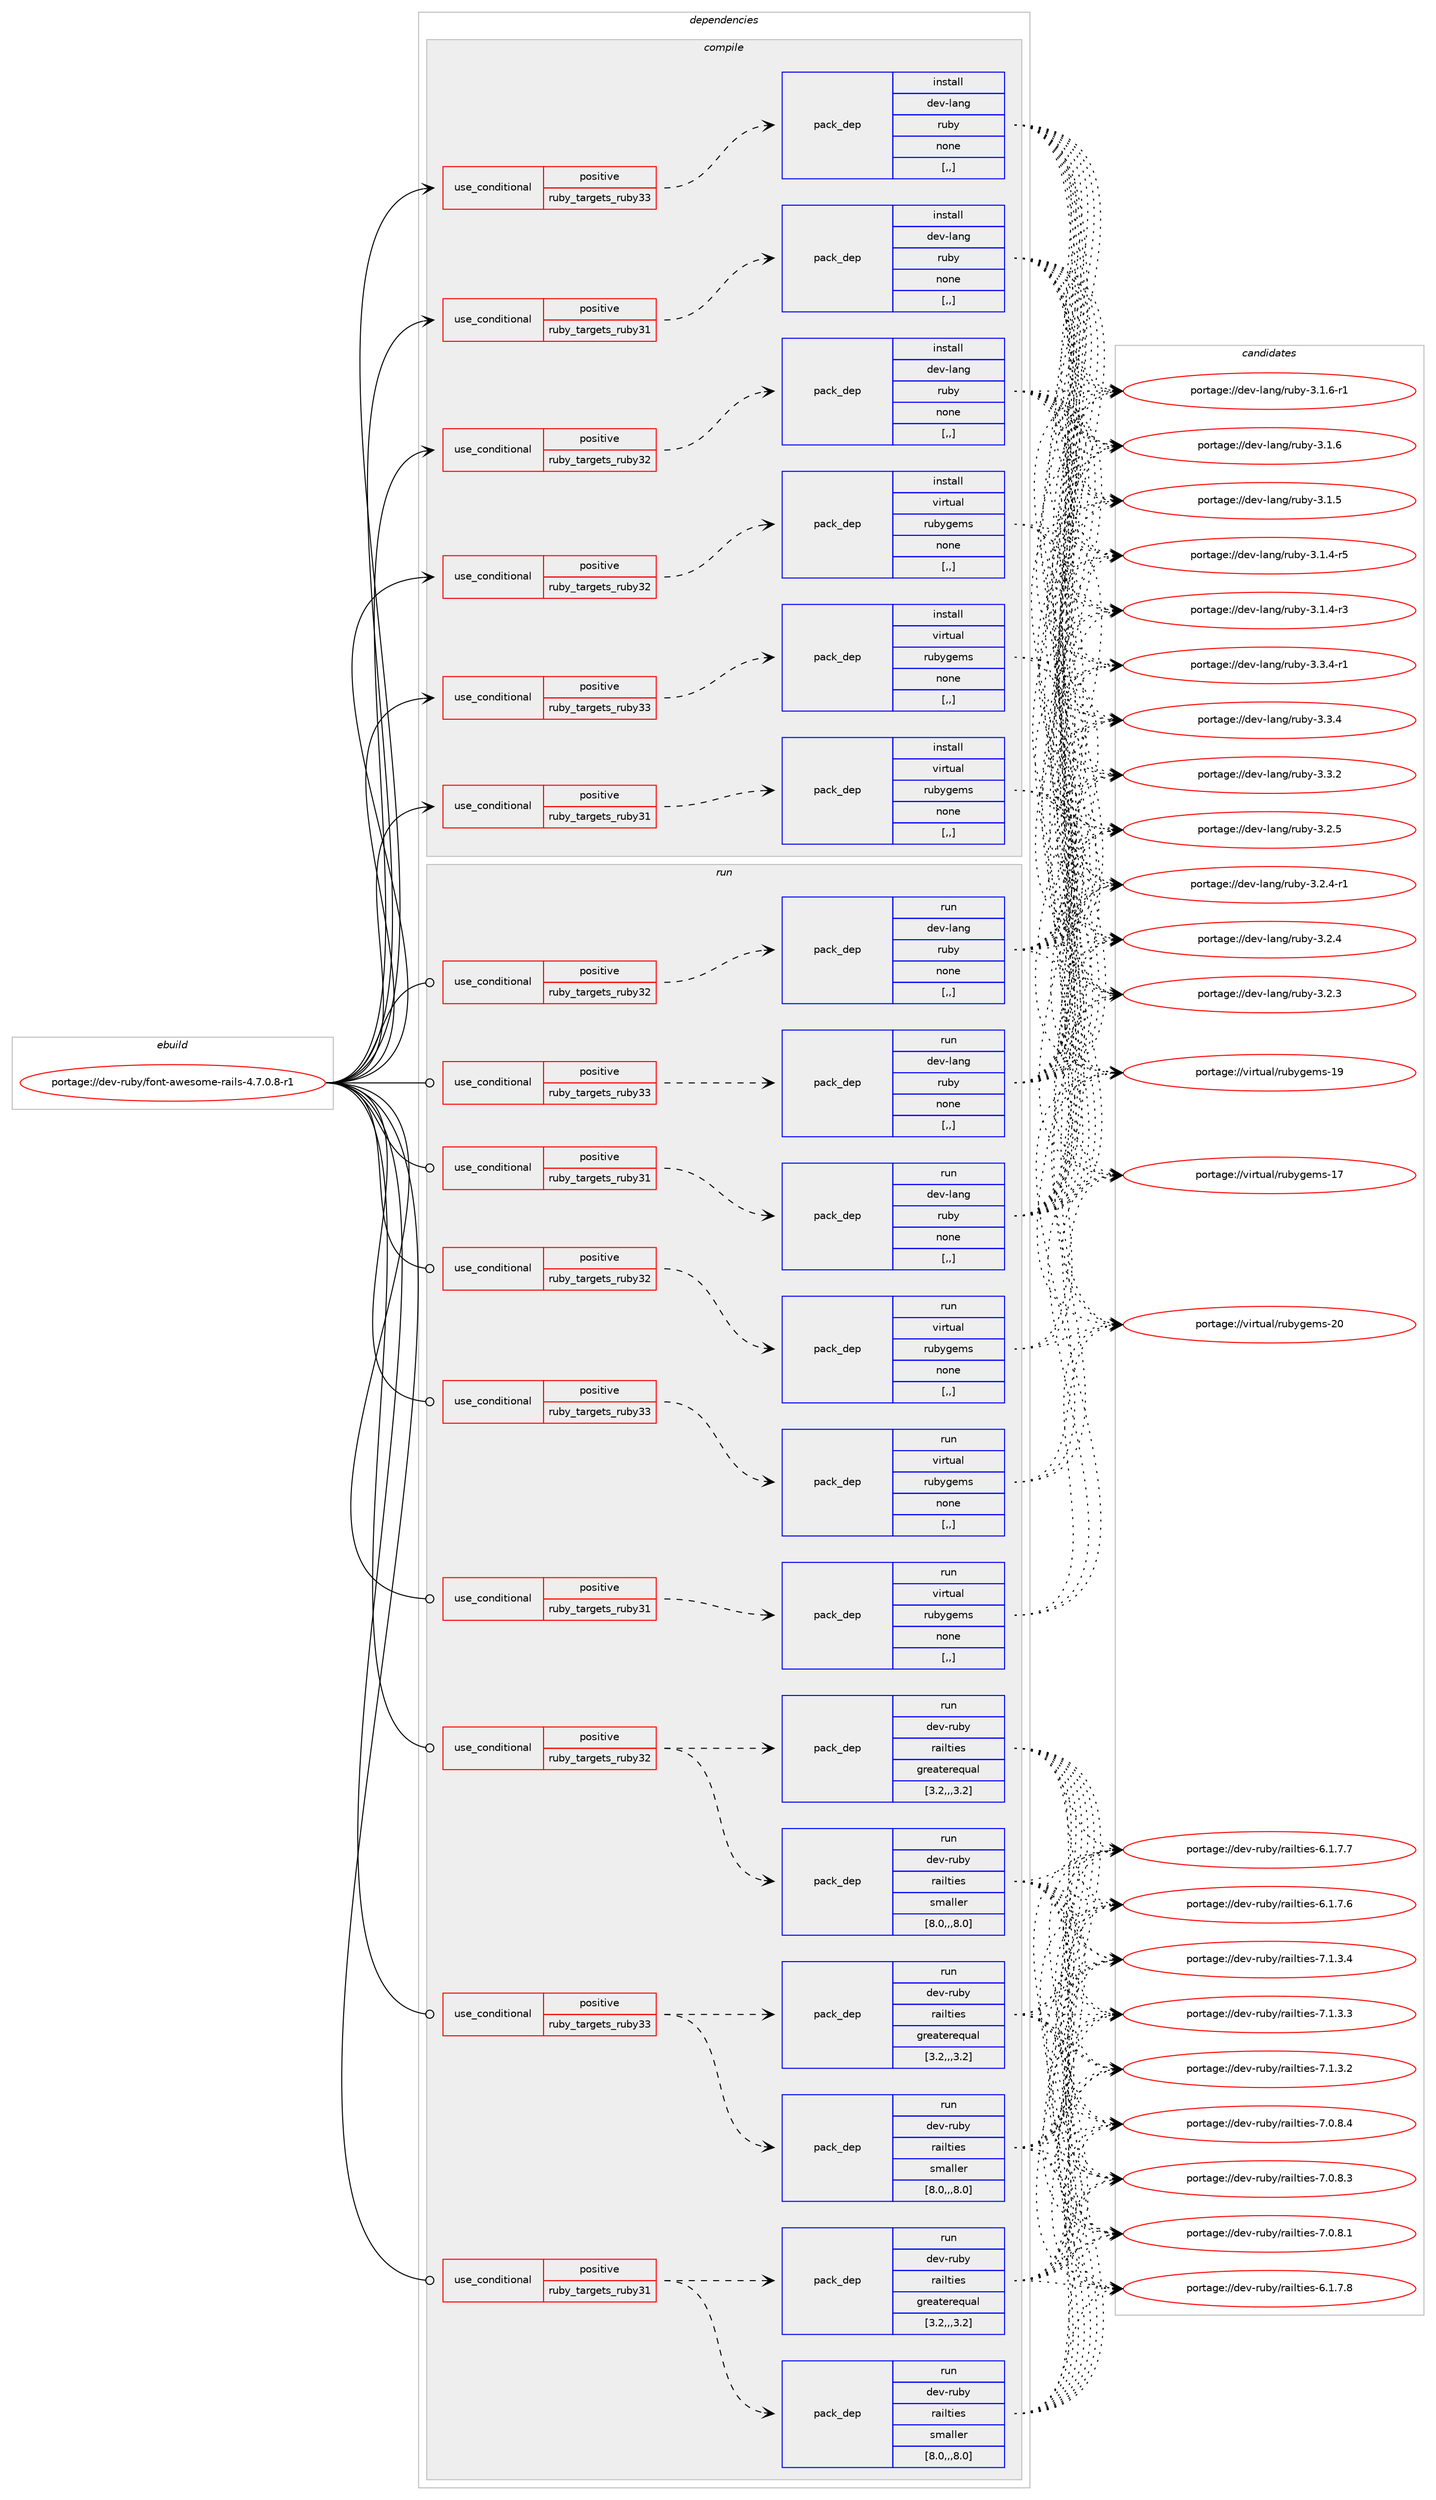 digraph prolog {

# *************
# Graph options
# *************

newrank=true;
concentrate=true;
compound=true;
graph [rankdir=LR,fontname=Helvetica,fontsize=10,ranksep=1.5];#, ranksep=2.5, nodesep=0.2];
edge  [arrowhead=vee];
node  [fontname=Helvetica,fontsize=10];

# **********
# The ebuild
# **********

subgraph cluster_leftcol {
color=gray;
label=<<i>ebuild</i>>;
id [label="portage://dev-ruby/font-awesome-rails-4.7.0.8-r1", color=red, width=4, href="../dev-ruby/font-awesome-rails-4.7.0.8-r1.svg"];
}

# ****************
# The dependencies
# ****************

subgraph cluster_midcol {
color=gray;
label=<<i>dependencies</i>>;
subgraph cluster_compile {
fillcolor="#eeeeee";
style=filled;
label=<<i>compile</i>>;
subgraph cond48162 {
dependency184698 [label=<<TABLE BORDER="0" CELLBORDER="1" CELLSPACING="0" CELLPADDING="4"><TR><TD ROWSPAN="3" CELLPADDING="10">use_conditional</TD></TR><TR><TD>positive</TD></TR><TR><TD>ruby_targets_ruby31</TD></TR></TABLE>>, shape=none, color=red];
subgraph pack135207 {
dependency184699 [label=<<TABLE BORDER="0" CELLBORDER="1" CELLSPACING="0" CELLPADDING="4" WIDTH="220"><TR><TD ROWSPAN="6" CELLPADDING="30">pack_dep</TD></TR><TR><TD WIDTH="110">install</TD></TR><TR><TD>dev-lang</TD></TR><TR><TD>ruby</TD></TR><TR><TD>none</TD></TR><TR><TD>[,,]</TD></TR></TABLE>>, shape=none, color=blue];
}
dependency184698:e -> dependency184699:w [weight=20,style="dashed",arrowhead="vee"];
}
id:e -> dependency184698:w [weight=20,style="solid",arrowhead="vee"];
subgraph cond48163 {
dependency184700 [label=<<TABLE BORDER="0" CELLBORDER="1" CELLSPACING="0" CELLPADDING="4"><TR><TD ROWSPAN="3" CELLPADDING="10">use_conditional</TD></TR><TR><TD>positive</TD></TR><TR><TD>ruby_targets_ruby31</TD></TR></TABLE>>, shape=none, color=red];
subgraph pack135208 {
dependency184701 [label=<<TABLE BORDER="0" CELLBORDER="1" CELLSPACING="0" CELLPADDING="4" WIDTH="220"><TR><TD ROWSPAN="6" CELLPADDING="30">pack_dep</TD></TR><TR><TD WIDTH="110">install</TD></TR><TR><TD>virtual</TD></TR><TR><TD>rubygems</TD></TR><TR><TD>none</TD></TR><TR><TD>[,,]</TD></TR></TABLE>>, shape=none, color=blue];
}
dependency184700:e -> dependency184701:w [weight=20,style="dashed",arrowhead="vee"];
}
id:e -> dependency184700:w [weight=20,style="solid",arrowhead="vee"];
subgraph cond48164 {
dependency184702 [label=<<TABLE BORDER="0" CELLBORDER="1" CELLSPACING="0" CELLPADDING="4"><TR><TD ROWSPAN="3" CELLPADDING="10">use_conditional</TD></TR><TR><TD>positive</TD></TR><TR><TD>ruby_targets_ruby32</TD></TR></TABLE>>, shape=none, color=red];
subgraph pack135209 {
dependency184703 [label=<<TABLE BORDER="0" CELLBORDER="1" CELLSPACING="0" CELLPADDING="4" WIDTH="220"><TR><TD ROWSPAN="6" CELLPADDING="30">pack_dep</TD></TR><TR><TD WIDTH="110">install</TD></TR><TR><TD>dev-lang</TD></TR><TR><TD>ruby</TD></TR><TR><TD>none</TD></TR><TR><TD>[,,]</TD></TR></TABLE>>, shape=none, color=blue];
}
dependency184702:e -> dependency184703:w [weight=20,style="dashed",arrowhead="vee"];
}
id:e -> dependency184702:w [weight=20,style="solid",arrowhead="vee"];
subgraph cond48165 {
dependency184704 [label=<<TABLE BORDER="0" CELLBORDER="1" CELLSPACING="0" CELLPADDING="4"><TR><TD ROWSPAN="3" CELLPADDING="10">use_conditional</TD></TR><TR><TD>positive</TD></TR><TR><TD>ruby_targets_ruby32</TD></TR></TABLE>>, shape=none, color=red];
subgraph pack135210 {
dependency184705 [label=<<TABLE BORDER="0" CELLBORDER="1" CELLSPACING="0" CELLPADDING="4" WIDTH="220"><TR><TD ROWSPAN="6" CELLPADDING="30">pack_dep</TD></TR><TR><TD WIDTH="110">install</TD></TR><TR><TD>virtual</TD></TR><TR><TD>rubygems</TD></TR><TR><TD>none</TD></TR><TR><TD>[,,]</TD></TR></TABLE>>, shape=none, color=blue];
}
dependency184704:e -> dependency184705:w [weight=20,style="dashed",arrowhead="vee"];
}
id:e -> dependency184704:w [weight=20,style="solid",arrowhead="vee"];
subgraph cond48166 {
dependency184706 [label=<<TABLE BORDER="0" CELLBORDER="1" CELLSPACING="0" CELLPADDING="4"><TR><TD ROWSPAN="3" CELLPADDING="10">use_conditional</TD></TR><TR><TD>positive</TD></TR><TR><TD>ruby_targets_ruby33</TD></TR></TABLE>>, shape=none, color=red];
subgraph pack135211 {
dependency184707 [label=<<TABLE BORDER="0" CELLBORDER="1" CELLSPACING="0" CELLPADDING="4" WIDTH="220"><TR><TD ROWSPAN="6" CELLPADDING="30">pack_dep</TD></TR><TR><TD WIDTH="110">install</TD></TR><TR><TD>dev-lang</TD></TR><TR><TD>ruby</TD></TR><TR><TD>none</TD></TR><TR><TD>[,,]</TD></TR></TABLE>>, shape=none, color=blue];
}
dependency184706:e -> dependency184707:w [weight=20,style="dashed",arrowhead="vee"];
}
id:e -> dependency184706:w [weight=20,style="solid",arrowhead="vee"];
subgraph cond48167 {
dependency184708 [label=<<TABLE BORDER="0" CELLBORDER="1" CELLSPACING="0" CELLPADDING="4"><TR><TD ROWSPAN="3" CELLPADDING="10">use_conditional</TD></TR><TR><TD>positive</TD></TR><TR><TD>ruby_targets_ruby33</TD></TR></TABLE>>, shape=none, color=red];
subgraph pack135212 {
dependency184709 [label=<<TABLE BORDER="0" CELLBORDER="1" CELLSPACING="0" CELLPADDING="4" WIDTH="220"><TR><TD ROWSPAN="6" CELLPADDING="30">pack_dep</TD></TR><TR><TD WIDTH="110">install</TD></TR><TR><TD>virtual</TD></TR><TR><TD>rubygems</TD></TR><TR><TD>none</TD></TR><TR><TD>[,,]</TD></TR></TABLE>>, shape=none, color=blue];
}
dependency184708:e -> dependency184709:w [weight=20,style="dashed",arrowhead="vee"];
}
id:e -> dependency184708:w [weight=20,style="solid",arrowhead="vee"];
}
subgraph cluster_compileandrun {
fillcolor="#eeeeee";
style=filled;
label=<<i>compile and run</i>>;
}
subgraph cluster_run {
fillcolor="#eeeeee";
style=filled;
label=<<i>run</i>>;
subgraph cond48168 {
dependency184710 [label=<<TABLE BORDER="0" CELLBORDER="1" CELLSPACING="0" CELLPADDING="4"><TR><TD ROWSPAN="3" CELLPADDING="10">use_conditional</TD></TR><TR><TD>positive</TD></TR><TR><TD>ruby_targets_ruby31</TD></TR></TABLE>>, shape=none, color=red];
subgraph pack135213 {
dependency184711 [label=<<TABLE BORDER="0" CELLBORDER="1" CELLSPACING="0" CELLPADDING="4" WIDTH="220"><TR><TD ROWSPAN="6" CELLPADDING="30">pack_dep</TD></TR><TR><TD WIDTH="110">run</TD></TR><TR><TD>dev-lang</TD></TR><TR><TD>ruby</TD></TR><TR><TD>none</TD></TR><TR><TD>[,,]</TD></TR></TABLE>>, shape=none, color=blue];
}
dependency184710:e -> dependency184711:w [weight=20,style="dashed",arrowhead="vee"];
}
id:e -> dependency184710:w [weight=20,style="solid",arrowhead="odot"];
subgraph cond48169 {
dependency184712 [label=<<TABLE BORDER="0" CELLBORDER="1" CELLSPACING="0" CELLPADDING="4"><TR><TD ROWSPAN="3" CELLPADDING="10">use_conditional</TD></TR><TR><TD>positive</TD></TR><TR><TD>ruby_targets_ruby31</TD></TR></TABLE>>, shape=none, color=red];
subgraph pack135214 {
dependency184713 [label=<<TABLE BORDER="0" CELLBORDER="1" CELLSPACING="0" CELLPADDING="4" WIDTH="220"><TR><TD ROWSPAN="6" CELLPADDING="30">pack_dep</TD></TR><TR><TD WIDTH="110">run</TD></TR><TR><TD>dev-ruby</TD></TR><TR><TD>railties</TD></TR><TR><TD>smaller</TD></TR><TR><TD>[8.0,,,8.0]</TD></TR></TABLE>>, shape=none, color=blue];
}
dependency184712:e -> dependency184713:w [weight=20,style="dashed",arrowhead="vee"];
subgraph pack135215 {
dependency184714 [label=<<TABLE BORDER="0" CELLBORDER="1" CELLSPACING="0" CELLPADDING="4" WIDTH="220"><TR><TD ROWSPAN="6" CELLPADDING="30">pack_dep</TD></TR><TR><TD WIDTH="110">run</TD></TR><TR><TD>dev-ruby</TD></TR><TR><TD>railties</TD></TR><TR><TD>greaterequal</TD></TR><TR><TD>[3.2,,,3.2]</TD></TR></TABLE>>, shape=none, color=blue];
}
dependency184712:e -> dependency184714:w [weight=20,style="dashed",arrowhead="vee"];
}
id:e -> dependency184712:w [weight=20,style="solid",arrowhead="odot"];
subgraph cond48170 {
dependency184715 [label=<<TABLE BORDER="0" CELLBORDER="1" CELLSPACING="0" CELLPADDING="4"><TR><TD ROWSPAN="3" CELLPADDING="10">use_conditional</TD></TR><TR><TD>positive</TD></TR><TR><TD>ruby_targets_ruby31</TD></TR></TABLE>>, shape=none, color=red];
subgraph pack135216 {
dependency184716 [label=<<TABLE BORDER="0" CELLBORDER="1" CELLSPACING="0" CELLPADDING="4" WIDTH="220"><TR><TD ROWSPAN="6" CELLPADDING="30">pack_dep</TD></TR><TR><TD WIDTH="110">run</TD></TR><TR><TD>virtual</TD></TR><TR><TD>rubygems</TD></TR><TR><TD>none</TD></TR><TR><TD>[,,]</TD></TR></TABLE>>, shape=none, color=blue];
}
dependency184715:e -> dependency184716:w [weight=20,style="dashed",arrowhead="vee"];
}
id:e -> dependency184715:w [weight=20,style="solid",arrowhead="odot"];
subgraph cond48171 {
dependency184717 [label=<<TABLE BORDER="0" CELLBORDER="1" CELLSPACING="0" CELLPADDING="4"><TR><TD ROWSPAN="3" CELLPADDING="10">use_conditional</TD></TR><TR><TD>positive</TD></TR><TR><TD>ruby_targets_ruby32</TD></TR></TABLE>>, shape=none, color=red];
subgraph pack135217 {
dependency184718 [label=<<TABLE BORDER="0" CELLBORDER="1" CELLSPACING="0" CELLPADDING="4" WIDTH="220"><TR><TD ROWSPAN="6" CELLPADDING="30">pack_dep</TD></TR><TR><TD WIDTH="110">run</TD></TR><TR><TD>dev-lang</TD></TR><TR><TD>ruby</TD></TR><TR><TD>none</TD></TR><TR><TD>[,,]</TD></TR></TABLE>>, shape=none, color=blue];
}
dependency184717:e -> dependency184718:w [weight=20,style="dashed",arrowhead="vee"];
}
id:e -> dependency184717:w [weight=20,style="solid",arrowhead="odot"];
subgraph cond48172 {
dependency184719 [label=<<TABLE BORDER="0" CELLBORDER="1" CELLSPACING="0" CELLPADDING="4"><TR><TD ROWSPAN="3" CELLPADDING="10">use_conditional</TD></TR><TR><TD>positive</TD></TR><TR><TD>ruby_targets_ruby32</TD></TR></TABLE>>, shape=none, color=red];
subgraph pack135218 {
dependency184720 [label=<<TABLE BORDER="0" CELLBORDER="1" CELLSPACING="0" CELLPADDING="4" WIDTH="220"><TR><TD ROWSPAN="6" CELLPADDING="30">pack_dep</TD></TR><TR><TD WIDTH="110">run</TD></TR><TR><TD>dev-ruby</TD></TR><TR><TD>railties</TD></TR><TR><TD>smaller</TD></TR><TR><TD>[8.0,,,8.0]</TD></TR></TABLE>>, shape=none, color=blue];
}
dependency184719:e -> dependency184720:w [weight=20,style="dashed",arrowhead="vee"];
subgraph pack135219 {
dependency184721 [label=<<TABLE BORDER="0" CELLBORDER="1" CELLSPACING="0" CELLPADDING="4" WIDTH="220"><TR><TD ROWSPAN="6" CELLPADDING="30">pack_dep</TD></TR><TR><TD WIDTH="110">run</TD></TR><TR><TD>dev-ruby</TD></TR><TR><TD>railties</TD></TR><TR><TD>greaterequal</TD></TR><TR><TD>[3.2,,,3.2]</TD></TR></TABLE>>, shape=none, color=blue];
}
dependency184719:e -> dependency184721:w [weight=20,style="dashed",arrowhead="vee"];
}
id:e -> dependency184719:w [weight=20,style="solid",arrowhead="odot"];
subgraph cond48173 {
dependency184722 [label=<<TABLE BORDER="0" CELLBORDER="1" CELLSPACING="0" CELLPADDING="4"><TR><TD ROWSPAN="3" CELLPADDING="10">use_conditional</TD></TR><TR><TD>positive</TD></TR><TR><TD>ruby_targets_ruby32</TD></TR></TABLE>>, shape=none, color=red];
subgraph pack135220 {
dependency184723 [label=<<TABLE BORDER="0" CELLBORDER="1" CELLSPACING="0" CELLPADDING="4" WIDTH="220"><TR><TD ROWSPAN="6" CELLPADDING="30">pack_dep</TD></TR><TR><TD WIDTH="110">run</TD></TR><TR><TD>virtual</TD></TR><TR><TD>rubygems</TD></TR><TR><TD>none</TD></TR><TR><TD>[,,]</TD></TR></TABLE>>, shape=none, color=blue];
}
dependency184722:e -> dependency184723:w [weight=20,style="dashed",arrowhead="vee"];
}
id:e -> dependency184722:w [weight=20,style="solid",arrowhead="odot"];
subgraph cond48174 {
dependency184724 [label=<<TABLE BORDER="0" CELLBORDER="1" CELLSPACING="0" CELLPADDING="4"><TR><TD ROWSPAN="3" CELLPADDING="10">use_conditional</TD></TR><TR><TD>positive</TD></TR><TR><TD>ruby_targets_ruby33</TD></TR></TABLE>>, shape=none, color=red];
subgraph pack135221 {
dependency184725 [label=<<TABLE BORDER="0" CELLBORDER="1" CELLSPACING="0" CELLPADDING="4" WIDTH="220"><TR><TD ROWSPAN="6" CELLPADDING="30">pack_dep</TD></TR><TR><TD WIDTH="110">run</TD></TR><TR><TD>dev-lang</TD></TR><TR><TD>ruby</TD></TR><TR><TD>none</TD></TR><TR><TD>[,,]</TD></TR></TABLE>>, shape=none, color=blue];
}
dependency184724:e -> dependency184725:w [weight=20,style="dashed",arrowhead="vee"];
}
id:e -> dependency184724:w [weight=20,style="solid",arrowhead="odot"];
subgraph cond48175 {
dependency184726 [label=<<TABLE BORDER="0" CELLBORDER="1" CELLSPACING="0" CELLPADDING="4"><TR><TD ROWSPAN="3" CELLPADDING="10">use_conditional</TD></TR><TR><TD>positive</TD></TR><TR><TD>ruby_targets_ruby33</TD></TR></TABLE>>, shape=none, color=red];
subgraph pack135222 {
dependency184727 [label=<<TABLE BORDER="0" CELLBORDER="1" CELLSPACING="0" CELLPADDING="4" WIDTH="220"><TR><TD ROWSPAN="6" CELLPADDING="30">pack_dep</TD></TR><TR><TD WIDTH="110">run</TD></TR><TR><TD>dev-ruby</TD></TR><TR><TD>railties</TD></TR><TR><TD>smaller</TD></TR><TR><TD>[8.0,,,8.0]</TD></TR></TABLE>>, shape=none, color=blue];
}
dependency184726:e -> dependency184727:w [weight=20,style="dashed",arrowhead="vee"];
subgraph pack135223 {
dependency184728 [label=<<TABLE BORDER="0" CELLBORDER="1" CELLSPACING="0" CELLPADDING="4" WIDTH="220"><TR><TD ROWSPAN="6" CELLPADDING="30">pack_dep</TD></TR><TR><TD WIDTH="110">run</TD></TR><TR><TD>dev-ruby</TD></TR><TR><TD>railties</TD></TR><TR><TD>greaterequal</TD></TR><TR><TD>[3.2,,,3.2]</TD></TR></TABLE>>, shape=none, color=blue];
}
dependency184726:e -> dependency184728:w [weight=20,style="dashed",arrowhead="vee"];
}
id:e -> dependency184726:w [weight=20,style="solid",arrowhead="odot"];
subgraph cond48176 {
dependency184729 [label=<<TABLE BORDER="0" CELLBORDER="1" CELLSPACING="0" CELLPADDING="4"><TR><TD ROWSPAN="3" CELLPADDING="10">use_conditional</TD></TR><TR><TD>positive</TD></TR><TR><TD>ruby_targets_ruby33</TD></TR></TABLE>>, shape=none, color=red];
subgraph pack135224 {
dependency184730 [label=<<TABLE BORDER="0" CELLBORDER="1" CELLSPACING="0" CELLPADDING="4" WIDTH="220"><TR><TD ROWSPAN="6" CELLPADDING="30">pack_dep</TD></TR><TR><TD WIDTH="110">run</TD></TR><TR><TD>virtual</TD></TR><TR><TD>rubygems</TD></TR><TR><TD>none</TD></TR><TR><TD>[,,]</TD></TR></TABLE>>, shape=none, color=blue];
}
dependency184729:e -> dependency184730:w [weight=20,style="dashed",arrowhead="vee"];
}
id:e -> dependency184729:w [weight=20,style="solid",arrowhead="odot"];
}
}

# **************
# The candidates
# **************

subgraph cluster_choices {
rank=same;
color=gray;
label=<<i>candidates</i>>;

subgraph choice135207 {
color=black;
nodesep=1;
choice100101118451089711010347114117981214551465146524511449 [label="portage://dev-lang/ruby-3.3.4-r1", color=red, width=4,href="../dev-lang/ruby-3.3.4-r1.svg"];
choice10010111845108971101034711411798121455146514652 [label="portage://dev-lang/ruby-3.3.4", color=red, width=4,href="../dev-lang/ruby-3.3.4.svg"];
choice10010111845108971101034711411798121455146514650 [label="portage://dev-lang/ruby-3.3.2", color=red, width=4,href="../dev-lang/ruby-3.3.2.svg"];
choice10010111845108971101034711411798121455146504653 [label="portage://dev-lang/ruby-3.2.5", color=red, width=4,href="../dev-lang/ruby-3.2.5.svg"];
choice100101118451089711010347114117981214551465046524511449 [label="portage://dev-lang/ruby-3.2.4-r1", color=red, width=4,href="../dev-lang/ruby-3.2.4-r1.svg"];
choice10010111845108971101034711411798121455146504652 [label="portage://dev-lang/ruby-3.2.4", color=red, width=4,href="../dev-lang/ruby-3.2.4.svg"];
choice10010111845108971101034711411798121455146504651 [label="portage://dev-lang/ruby-3.2.3", color=red, width=4,href="../dev-lang/ruby-3.2.3.svg"];
choice100101118451089711010347114117981214551464946544511449 [label="portage://dev-lang/ruby-3.1.6-r1", color=red, width=4,href="../dev-lang/ruby-3.1.6-r1.svg"];
choice10010111845108971101034711411798121455146494654 [label="portage://dev-lang/ruby-3.1.6", color=red, width=4,href="../dev-lang/ruby-3.1.6.svg"];
choice10010111845108971101034711411798121455146494653 [label="portage://dev-lang/ruby-3.1.5", color=red, width=4,href="../dev-lang/ruby-3.1.5.svg"];
choice100101118451089711010347114117981214551464946524511453 [label="portage://dev-lang/ruby-3.1.4-r5", color=red, width=4,href="../dev-lang/ruby-3.1.4-r5.svg"];
choice100101118451089711010347114117981214551464946524511451 [label="portage://dev-lang/ruby-3.1.4-r3", color=red, width=4,href="../dev-lang/ruby-3.1.4-r3.svg"];
dependency184699:e -> choice100101118451089711010347114117981214551465146524511449:w [style=dotted,weight="100"];
dependency184699:e -> choice10010111845108971101034711411798121455146514652:w [style=dotted,weight="100"];
dependency184699:e -> choice10010111845108971101034711411798121455146514650:w [style=dotted,weight="100"];
dependency184699:e -> choice10010111845108971101034711411798121455146504653:w [style=dotted,weight="100"];
dependency184699:e -> choice100101118451089711010347114117981214551465046524511449:w [style=dotted,weight="100"];
dependency184699:e -> choice10010111845108971101034711411798121455146504652:w [style=dotted,weight="100"];
dependency184699:e -> choice10010111845108971101034711411798121455146504651:w [style=dotted,weight="100"];
dependency184699:e -> choice100101118451089711010347114117981214551464946544511449:w [style=dotted,weight="100"];
dependency184699:e -> choice10010111845108971101034711411798121455146494654:w [style=dotted,weight="100"];
dependency184699:e -> choice10010111845108971101034711411798121455146494653:w [style=dotted,weight="100"];
dependency184699:e -> choice100101118451089711010347114117981214551464946524511453:w [style=dotted,weight="100"];
dependency184699:e -> choice100101118451089711010347114117981214551464946524511451:w [style=dotted,weight="100"];
}
subgraph choice135208 {
color=black;
nodesep=1;
choice118105114116117971084711411798121103101109115455048 [label="portage://virtual/rubygems-20", color=red, width=4,href="../virtual/rubygems-20.svg"];
choice118105114116117971084711411798121103101109115454957 [label="portage://virtual/rubygems-19", color=red, width=4,href="../virtual/rubygems-19.svg"];
choice118105114116117971084711411798121103101109115454955 [label="portage://virtual/rubygems-17", color=red, width=4,href="../virtual/rubygems-17.svg"];
dependency184701:e -> choice118105114116117971084711411798121103101109115455048:w [style=dotted,weight="100"];
dependency184701:e -> choice118105114116117971084711411798121103101109115454957:w [style=dotted,weight="100"];
dependency184701:e -> choice118105114116117971084711411798121103101109115454955:w [style=dotted,weight="100"];
}
subgraph choice135209 {
color=black;
nodesep=1;
choice100101118451089711010347114117981214551465146524511449 [label="portage://dev-lang/ruby-3.3.4-r1", color=red, width=4,href="../dev-lang/ruby-3.3.4-r1.svg"];
choice10010111845108971101034711411798121455146514652 [label="portage://dev-lang/ruby-3.3.4", color=red, width=4,href="../dev-lang/ruby-3.3.4.svg"];
choice10010111845108971101034711411798121455146514650 [label="portage://dev-lang/ruby-3.3.2", color=red, width=4,href="../dev-lang/ruby-3.3.2.svg"];
choice10010111845108971101034711411798121455146504653 [label="portage://dev-lang/ruby-3.2.5", color=red, width=4,href="../dev-lang/ruby-3.2.5.svg"];
choice100101118451089711010347114117981214551465046524511449 [label="portage://dev-lang/ruby-3.2.4-r1", color=red, width=4,href="../dev-lang/ruby-3.2.4-r1.svg"];
choice10010111845108971101034711411798121455146504652 [label="portage://dev-lang/ruby-3.2.4", color=red, width=4,href="../dev-lang/ruby-3.2.4.svg"];
choice10010111845108971101034711411798121455146504651 [label="portage://dev-lang/ruby-3.2.3", color=red, width=4,href="../dev-lang/ruby-3.2.3.svg"];
choice100101118451089711010347114117981214551464946544511449 [label="portage://dev-lang/ruby-3.1.6-r1", color=red, width=4,href="../dev-lang/ruby-3.1.6-r1.svg"];
choice10010111845108971101034711411798121455146494654 [label="portage://dev-lang/ruby-3.1.6", color=red, width=4,href="../dev-lang/ruby-3.1.6.svg"];
choice10010111845108971101034711411798121455146494653 [label="portage://dev-lang/ruby-3.1.5", color=red, width=4,href="../dev-lang/ruby-3.1.5.svg"];
choice100101118451089711010347114117981214551464946524511453 [label="portage://dev-lang/ruby-3.1.4-r5", color=red, width=4,href="../dev-lang/ruby-3.1.4-r5.svg"];
choice100101118451089711010347114117981214551464946524511451 [label="portage://dev-lang/ruby-3.1.4-r3", color=red, width=4,href="../dev-lang/ruby-3.1.4-r3.svg"];
dependency184703:e -> choice100101118451089711010347114117981214551465146524511449:w [style=dotted,weight="100"];
dependency184703:e -> choice10010111845108971101034711411798121455146514652:w [style=dotted,weight="100"];
dependency184703:e -> choice10010111845108971101034711411798121455146514650:w [style=dotted,weight="100"];
dependency184703:e -> choice10010111845108971101034711411798121455146504653:w [style=dotted,weight="100"];
dependency184703:e -> choice100101118451089711010347114117981214551465046524511449:w [style=dotted,weight="100"];
dependency184703:e -> choice10010111845108971101034711411798121455146504652:w [style=dotted,weight="100"];
dependency184703:e -> choice10010111845108971101034711411798121455146504651:w [style=dotted,weight="100"];
dependency184703:e -> choice100101118451089711010347114117981214551464946544511449:w [style=dotted,weight="100"];
dependency184703:e -> choice10010111845108971101034711411798121455146494654:w [style=dotted,weight="100"];
dependency184703:e -> choice10010111845108971101034711411798121455146494653:w [style=dotted,weight="100"];
dependency184703:e -> choice100101118451089711010347114117981214551464946524511453:w [style=dotted,weight="100"];
dependency184703:e -> choice100101118451089711010347114117981214551464946524511451:w [style=dotted,weight="100"];
}
subgraph choice135210 {
color=black;
nodesep=1;
choice118105114116117971084711411798121103101109115455048 [label="portage://virtual/rubygems-20", color=red, width=4,href="../virtual/rubygems-20.svg"];
choice118105114116117971084711411798121103101109115454957 [label="portage://virtual/rubygems-19", color=red, width=4,href="../virtual/rubygems-19.svg"];
choice118105114116117971084711411798121103101109115454955 [label="portage://virtual/rubygems-17", color=red, width=4,href="../virtual/rubygems-17.svg"];
dependency184705:e -> choice118105114116117971084711411798121103101109115455048:w [style=dotted,weight="100"];
dependency184705:e -> choice118105114116117971084711411798121103101109115454957:w [style=dotted,weight="100"];
dependency184705:e -> choice118105114116117971084711411798121103101109115454955:w [style=dotted,weight="100"];
}
subgraph choice135211 {
color=black;
nodesep=1;
choice100101118451089711010347114117981214551465146524511449 [label="portage://dev-lang/ruby-3.3.4-r1", color=red, width=4,href="../dev-lang/ruby-3.3.4-r1.svg"];
choice10010111845108971101034711411798121455146514652 [label="portage://dev-lang/ruby-3.3.4", color=red, width=4,href="../dev-lang/ruby-3.3.4.svg"];
choice10010111845108971101034711411798121455146514650 [label="portage://dev-lang/ruby-3.3.2", color=red, width=4,href="../dev-lang/ruby-3.3.2.svg"];
choice10010111845108971101034711411798121455146504653 [label="portage://dev-lang/ruby-3.2.5", color=red, width=4,href="../dev-lang/ruby-3.2.5.svg"];
choice100101118451089711010347114117981214551465046524511449 [label="portage://dev-lang/ruby-3.2.4-r1", color=red, width=4,href="../dev-lang/ruby-3.2.4-r1.svg"];
choice10010111845108971101034711411798121455146504652 [label="portage://dev-lang/ruby-3.2.4", color=red, width=4,href="../dev-lang/ruby-3.2.4.svg"];
choice10010111845108971101034711411798121455146504651 [label="portage://dev-lang/ruby-3.2.3", color=red, width=4,href="../dev-lang/ruby-3.2.3.svg"];
choice100101118451089711010347114117981214551464946544511449 [label="portage://dev-lang/ruby-3.1.6-r1", color=red, width=4,href="../dev-lang/ruby-3.1.6-r1.svg"];
choice10010111845108971101034711411798121455146494654 [label="portage://dev-lang/ruby-3.1.6", color=red, width=4,href="../dev-lang/ruby-3.1.6.svg"];
choice10010111845108971101034711411798121455146494653 [label="portage://dev-lang/ruby-3.1.5", color=red, width=4,href="../dev-lang/ruby-3.1.5.svg"];
choice100101118451089711010347114117981214551464946524511453 [label="portage://dev-lang/ruby-3.1.4-r5", color=red, width=4,href="../dev-lang/ruby-3.1.4-r5.svg"];
choice100101118451089711010347114117981214551464946524511451 [label="portage://dev-lang/ruby-3.1.4-r3", color=red, width=4,href="../dev-lang/ruby-3.1.4-r3.svg"];
dependency184707:e -> choice100101118451089711010347114117981214551465146524511449:w [style=dotted,weight="100"];
dependency184707:e -> choice10010111845108971101034711411798121455146514652:w [style=dotted,weight="100"];
dependency184707:e -> choice10010111845108971101034711411798121455146514650:w [style=dotted,weight="100"];
dependency184707:e -> choice10010111845108971101034711411798121455146504653:w [style=dotted,weight="100"];
dependency184707:e -> choice100101118451089711010347114117981214551465046524511449:w [style=dotted,weight="100"];
dependency184707:e -> choice10010111845108971101034711411798121455146504652:w [style=dotted,weight="100"];
dependency184707:e -> choice10010111845108971101034711411798121455146504651:w [style=dotted,weight="100"];
dependency184707:e -> choice100101118451089711010347114117981214551464946544511449:w [style=dotted,weight="100"];
dependency184707:e -> choice10010111845108971101034711411798121455146494654:w [style=dotted,weight="100"];
dependency184707:e -> choice10010111845108971101034711411798121455146494653:w [style=dotted,weight="100"];
dependency184707:e -> choice100101118451089711010347114117981214551464946524511453:w [style=dotted,weight="100"];
dependency184707:e -> choice100101118451089711010347114117981214551464946524511451:w [style=dotted,weight="100"];
}
subgraph choice135212 {
color=black;
nodesep=1;
choice118105114116117971084711411798121103101109115455048 [label="portage://virtual/rubygems-20", color=red, width=4,href="../virtual/rubygems-20.svg"];
choice118105114116117971084711411798121103101109115454957 [label="portage://virtual/rubygems-19", color=red, width=4,href="../virtual/rubygems-19.svg"];
choice118105114116117971084711411798121103101109115454955 [label="portage://virtual/rubygems-17", color=red, width=4,href="../virtual/rubygems-17.svg"];
dependency184709:e -> choice118105114116117971084711411798121103101109115455048:w [style=dotted,weight="100"];
dependency184709:e -> choice118105114116117971084711411798121103101109115454957:w [style=dotted,weight="100"];
dependency184709:e -> choice118105114116117971084711411798121103101109115454955:w [style=dotted,weight="100"];
}
subgraph choice135213 {
color=black;
nodesep=1;
choice100101118451089711010347114117981214551465146524511449 [label="portage://dev-lang/ruby-3.3.4-r1", color=red, width=4,href="../dev-lang/ruby-3.3.4-r1.svg"];
choice10010111845108971101034711411798121455146514652 [label="portage://dev-lang/ruby-3.3.4", color=red, width=4,href="../dev-lang/ruby-3.3.4.svg"];
choice10010111845108971101034711411798121455146514650 [label="portage://dev-lang/ruby-3.3.2", color=red, width=4,href="../dev-lang/ruby-3.3.2.svg"];
choice10010111845108971101034711411798121455146504653 [label="portage://dev-lang/ruby-3.2.5", color=red, width=4,href="../dev-lang/ruby-3.2.5.svg"];
choice100101118451089711010347114117981214551465046524511449 [label="portage://dev-lang/ruby-3.2.4-r1", color=red, width=4,href="../dev-lang/ruby-3.2.4-r1.svg"];
choice10010111845108971101034711411798121455146504652 [label="portage://dev-lang/ruby-3.2.4", color=red, width=4,href="../dev-lang/ruby-3.2.4.svg"];
choice10010111845108971101034711411798121455146504651 [label="portage://dev-lang/ruby-3.2.3", color=red, width=4,href="../dev-lang/ruby-3.2.3.svg"];
choice100101118451089711010347114117981214551464946544511449 [label="portage://dev-lang/ruby-3.1.6-r1", color=red, width=4,href="../dev-lang/ruby-3.1.6-r1.svg"];
choice10010111845108971101034711411798121455146494654 [label="portage://dev-lang/ruby-3.1.6", color=red, width=4,href="../dev-lang/ruby-3.1.6.svg"];
choice10010111845108971101034711411798121455146494653 [label="portage://dev-lang/ruby-3.1.5", color=red, width=4,href="../dev-lang/ruby-3.1.5.svg"];
choice100101118451089711010347114117981214551464946524511453 [label="portage://dev-lang/ruby-3.1.4-r5", color=red, width=4,href="../dev-lang/ruby-3.1.4-r5.svg"];
choice100101118451089711010347114117981214551464946524511451 [label="portage://dev-lang/ruby-3.1.4-r3", color=red, width=4,href="../dev-lang/ruby-3.1.4-r3.svg"];
dependency184711:e -> choice100101118451089711010347114117981214551465146524511449:w [style=dotted,weight="100"];
dependency184711:e -> choice10010111845108971101034711411798121455146514652:w [style=dotted,weight="100"];
dependency184711:e -> choice10010111845108971101034711411798121455146514650:w [style=dotted,weight="100"];
dependency184711:e -> choice10010111845108971101034711411798121455146504653:w [style=dotted,weight="100"];
dependency184711:e -> choice100101118451089711010347114117981214551465046524511449:w [style=dotted,weight="100"];
dependency184711:e -> choice10010111845108971101034711411798121455146504652:w [style=dotted,weight="100"];
dependency184711:e -> choice10010111845108971101034711411798121455146504651:w [style=dotted,weight="100"];
dependency184711:e -> choice100101118451089711010347114117981214551464946544511449:w [style=dotted,weight="100"];
dependency184711:e -> choice10010111845108971101034711411798121455146494654:w [style=dotted,weight="100"];
dependency184711:e -> choice10010111845108971101034711411798121455146494653:w [style=dotted,weight="100"];
dependency184711:e -> choice100101118451089711010347114117981214551464946524511453:w [style=dotted,weight="100"];
dependency184711:e -> choice100101118451089711010347114117981214551464946524511451:w [style=dotted,weight="100"];
}
subgraph choice135214 {
color=black;
nodesep=1;
choice100101118451141179812147114971051081161051011154555464946514652 [label="portage://dev-ruby/railties-7.1.3.4", color=red, width=4,href="../dev-ruby/railties-7.1.3.4.svg"];
choice100101118451141179812147114971051081161051011154555464946514651 [label="portage://dev-ruby/railties-7.1.3.3", color=red, width=4,href="../dev-ruby/railties-7.1.3.3.svg"];
choice100101118451141179812147114971051081161051011154555464946514650 [label="portage://dev-ruby/railties-7.1.3.2", color=red, width=4,href="../dev-ruby/railties-7.1.3.2.svg"];
choice100101118451141179812147114971051081161051011154555464846564652 [label="portage://dev-ruby/railties-7.0.8.4", color=red, width=4,href="../dev-ruby/railties-7.0.8.4.svg"];
choice100101118451141179812147114971051081161051011154555464846564651 [label="portage://dev-ruby/railties-7.0.8.3", color=red, width=4,href="../dev-ruby/railties-7.0.8.3.svg"];
choice100101118451141179812147114971051081161051011154555464846564649 [label="portage://dev-ruby/railties-7.0.8.1", color=red, width=4,href="../dev-ruby/railties-7.0.8.1.svg"];
choice100101118451141179812147114971051081161051011154554464946554656 [label="portage://dev-ruby/railties-6.1.7.8", color=red, width=4,href="../dev-ruby/railties-6.1.7.8.svg"];
choice100101118451141179812147114971051081161051011154554464946554655 [label="portage://dev-ruby/railties-6.1.7.7", color=red, width=4,href="../dev-ruby/railties-6.1.7.7.svg"];
choice100101118451141179812147114971051081161051011154554464946554654 [label="portage://dev-ruby/railties-6.1.7.6", color=red, width=4,href="../dev-ruby/railties-6.1.7.6.svg"];
dependency184713:e -> choice100101118451141179812147114971051081161051011154555464946514652:w [style=dotted,weight="100"];
dependency184713:e -> choice100101118451141179812147114971051081161051011154555464946514651:w [style=dotted,weight="100"];
dependency184713:e -> choice100101118451141179812147114971051081161051011154555464946514650:w [style=dotted,weight="100"];
dependency184713:e -> choice100101118451141179812147114971051081161051011154555464846564652:w [style=dotted,weight="100"];
dependency184713:e -> choice100101118451141179812147114971051081161051011154555464846564651:w [style=dotted,weight="100"];
dependency184713:e -> choice100101118451141179812147114971051081161051011154555464846564649:w [style=dotted,weight="100"];
dependency184713:e -> choice100101118451141179812147114971051081161051011154554464946554656:w [style=dotted,weight="100"];
dependency184713:e -> choice100101118451141179812147114971051081161051011154554464946554655:w [style=dotted,weight="100"];
dependency184713:e -> choice100101118451141179812147114971051081161051011154554464946554654:w [style=dotted,weight="100"];
}
subgraph choice135215 {
color=black;
nodesep=1;
choice100101118451141179812147114971051081161051011154555464946514652 [label="portage://dev-ruby/railties-7.1.3.4", color=red, width=4,href="../dev-ruby/railties-7.1.3.4.svg"];
choice100101118451141179812147114971051081161051011154555464946514651 [label="portage://dev-ruby/railties-7.1.3.3", color=red, width=4,href="../dev-ruby/railties-7.1.3.3.svg"];
choice100101118451141179812147114971051081161051011154555464946514650 [label="portage://dev-ruby/railties-7.1.3.2", color=red, width=4,href="../dev-ruby/railties-7.1.3.2.svg"];
choice100101118451141179812147114971051081161051011154555464846564652 [label="portage://dev-ruby/railties-7.0.8.4", color=red, width=4,href="../dev-ruby/railties-7.0.8.4.svg"];
choice100101118451141179812147114971051081161051011154555464846564651 [label="portage://dev-ruby/railties-7.0.8.3", color=red, width=4,href="../dev-ruby/railties-7.0.8.3.svg"];
choice100101118451141179812147114971051081161051011154555464846564649 [label="portage://dev-ruby/railties-7.0.8.1", color=red, width=4,href="../dev-ruby/railties-7.0.8.1.svg"];
choice100101118451141179812147114971051081161051011154554464946554656 [label="portage://dev-ruby/railties-6.1.7.8", color=red, width=4,href="../dev-ruby/railties-6.1.7.8.svg"];
choice100101118451141179812147114971051081161051011154554464946554655 [label="portage://dev-ruby/railties-6.1.7.7", color=red, width=4,href="../dev-ruby/railties-6.1.7.7.svg"];
choice100101118451141179812147114971051081161051011154554464946554654 [label="portage://dev-ruby/railties-6.1.7.6", color=red, width=4,href="../dev-ruby/railties-6.1.7.6.svg"];
dependency184714:e -> choice100101118451141179812147114971051081161051011154555464946514652:w [style=dotted,weight="100"];
dependency184714:e -> choice100101118451141179812147114971051081161051011154555464946514651:w [style=dotted,weight="100"];
dependency184714:e -> choice100101118451141179812147114971051081161051011154555464946514650:w [style=dotted,weight="100"];
dependency184714:e -> choice100101118451141179812147114971051081161051011154555464846564652:w [style=dotted,weight="100"];
dependency184714:e -> choice100101118451141179812147114971051081161051011154555464846564651:w [style=dotted,weight="100"];
dependency184714:e -> choice100101118451141179812147114971051081161051011154555464846564649:w [style=dotted,weight="100"];
dependency184714:e -> choice100101118451141179812147114971051081161051011154554464946554656:w [style=dotted,weight="100"];
dependency184714:e -> choice100101118451141179812147114971051081161051011154554464946554655:w [style=dotted,weight="100"];
dependency184714:e -> choice100101118451141179812147114971051081161051011154554464946554654:w [style=dotted,weight="100"];
}
subgraph choice135216 {
color=black;
nodesep=1;
choice118105114116117971084711411798121103101109115455048 [label="portage://virtual/rubygems-20", color=red, width=4,href="../virtual/rubygems-20.svg"];
choice118105114116117971084711411798121103101109115454957 [label="portage://virtual/rubygems-19", color=red, width=4,href="../virtual/rubygems-19.svg"];
choice118105114116117971084711411798121103101109115454955 [label="portage://virtual/rubygems-17", color=red, width=4,href="../virtual/rubygems-17.svg"];
dependency184716:e -> choice118105114116117971084711411798121103101109115455048:w [style=dotted,weight="100"];
dependency184716:e -> choice118105114116117971084711411798121103101109115454957:w [style=dotted,weight="100"];
dependency184716:e -> choice118105114116117971084711411798121103101109115454955:w [style=dotted,weight="100"];
}
subgraph choice135217 {
color=black;
nodesep=1;
choice100101118451089711010347114117981214551465146524511449 [label="portage://dev-lang/ruby-3.3.4-r1", color=red, width=4,href="../dev-lang/ruby-3.3.4-r1.svg"];
choice10010111845108971101034711411798121455146514652 [label="portage://dev-lang/ruby-3.3.4", color=red, width=4,href="../dev-lang/ruby-3.3.4.svg"];
choice10010111845108971101034711411798121455146514650 [label="portage://dev-lang/ruby-3.3.2", color=red, width=4,href="../dev-lang/ruby-3.3.2.svg"];
choice10010111845108971101034711411798121455146504653 [label="portage://dev-lang/ruby-3.2.5", color=red, width=4,href="../dev-lang/ruby-3.2.5.svg"];
choice100101118451089711010347114117981214551465046524511449 [label="portage://dev-lang/ruby-3.2.4-r1", color=red, width=4,href="../dev-lang/ruby-3.2.4-r1.svg"];
choice10010111845108971101034711411798121455146504652 [label="portage://dev-lang/ruby-3.2.4", color=red, width=4,href="../dev-lang/ruby-3.2.4.svg"];
choice10010111845108971101034711411798121455146504651 [label="portage://dev-lang/ruby-3.2.3", color=red, width=4,href="../dev-lang/ruby-3.2.3.svg"];
choice100101118451089711010347114117981214551464946544511449 [label="portage://dev-lang/ruby-3.1.6-r1", color=red, width=4,href="../dev-lang/ruby-3.1.6-r1.svg"];
choice10010111845108971101034711411798121455146494654 [label="portage://dev-lang/ruby-3.1.6", color=red, width=4,href="../dev-lang/ruby-3.1.6.svg"];
choice10010111845108971101034711411798121455146494653 [label="portage://dev-lang/ruby-3.1.5", color=red, width=4,href="../dev-lang/ruby-3.1.5.svg"];
choice100101118451089711010347114117981214551464946524511453 [label="portage://dev-lang/ruby-3.1.4-r5", color=red, width=4,href="../dev-lang/ruby-3.1.4-r5.svg"];
choice100101118451089711010347114117981214551464946524511451 [label="portage://dev-lang/ruby-3.1.4-r3", color=red, width=4,href="../dev-lang/ruby-3.1.4-r3.svg"];
dependency184718:e -> choice100101118451089711010347114117981214551465146524511449:w [style=dotted,weight="100"];
dependency184718:e -> choice10010111845108971101034711411798121455146514652:w [style=dotted,weight="100"];
dependency184718:e -> choice10010111845108971101034711411798121455146514650:w [style=dotted,weight="100"];
dependency184718:e -> choice10010111845108971101034711411798121455146504653:w [style=dotted,weight="100"];
dependency184718:e -> choice100101118451089711010347114117981214551465046524511449:w [style=dotted,weight="100"];
dependency184718:e -> choice10010111845108971101034711411798121455146504652:w [style=dotted,weight="100"];
dependency184718:e -> choice10010111845108971101034711411798121455146504651:w [style=dotted,weight="100"];
dependency184718:e -> choice100101118451089711010347114117981214551464946544511449:w [style=dotted,weight="100"];
dependency184718:e -> choice10010111845108971101034711411798121455146494654:w [style=dotted,weight="100"];
dependency184718:e -> choice10010111845108971101034711411798121455146494653:w [style=dotted,weight="100"];
dependency184718:e -> choice100101118451089711010347114117981214551464946524511453:w [style=dotted,weight="100"];
dependency184718:e -> choice100101118451089711010347114117981214551464946524511451:w [style=dotted,weight="100"];
}
subgraph choice135218 {
color=black;
nodesep=1;
choice100101118451141179812147114971051081161051011154555464946514652 [label="portage://dev-ruby/railties-7.1.3.4", color=red, width=4,href="../dev-ruby/railties-7.1.3.4.svg"];
choice100101118451141179812147114971051081161051011154555464946514651 [label="portage://dev-ruby/railties-7.1.3.3", color=red, width=4,href="../dev-ruby/railties-7.1.3.3.svg"];
choice100101118451141179812147114971051081161051011154555464946514650 [label="portage://dev-ruby/railties-7.1.3.2", color=red, width=4,href="../dev-ruby/railties-7.1.3.2.svg"];
choice100101118451141179812147114971051081161051011154555464846564652 [label="portage://dev-ruby/railties-7.0.8.4", color=red, width=4,href="../dev-ruby/railties-7.0.8.4.svg"];
choice100101118451141179812147114971051081161051011154555464846564651 [label="portage://dev-ruby/railties-7.0.8.3", color=red, width=4,href="../dev-ruby/railties-7.0.8.3.svg"];
choice100101118451141179812147114971051081161051011154555464846564649 [label="portage://dev-ruby/railties-7.0.8.1", color=red, width=4,href="../dev-ruby/railties-7.0.8.1.svg"];
choice100101118451141179812147114971051081161051011154554464946554656 [label="portage://dev-ruby/railties-6.1.7.8", color=red, width=4,href="../dev-ruby/railties-6.1.7.8.svg"];
choice100101118451141179812147114971051081161051011154554464946554655 [label="portage://dev-ruby/railties-6.1.7.7", color=red, width=4,href="../dev-ruby/railties-6.1.7.7.svg"];
choice100101118451141179812147114971051081161051011154554464946554654 [label="portage://dev-ruby/railties-6.1.7.6", color=red, width=4,href="../dev-ruby/railties-6.1.7.6.svg"];
dependency184720:e -> choice100101118451141179812147114971051081161051011154555464946514652:w [style=dotted,weight="100"];
dependency184720:e -> choice100101118451141179812147114971051081161051011154555464946514651:w [style=dotted,weight="100"];
dependency184720:e -> choice100101118451141179812147114971051081161051011154555464946514650:w [style=dotted,weight="100"];
dependency184720:e -> choice100101118451141179812147114971051081161051011154555464846564652:w [style=dotted,weight="100"];
dependency184720:e -> choice100101118451141179812147114971051081161051011154555464846564651:w [style=dotted,weight="100"];
dependency184720:e -> choice100101118451141179812147114971051081161051011154555464846564649:w [style=dotted,weight="100"];
dependency184720:e -> choice100101118451141179812147114971051081161051011154554464946554656:w [style=dotted,weight="100"];
dependency184720:e -> choice100101118451141179812147114971051081161051011154554464946554655:w [style=dotted,weight="100"];
dependency184720:e -> choice100101118451141179812147114971051081161051011154554464946554654:w [style=dotted,weight="100"];
}
subgraph choice135219 {
color=black;
nodesep=1;
choice100101118451141179812147114971051081161051011154555464946514652 [label="portage://dev-ruby/railties-7.1.3.4", color=red, width=4,href="../dev-ruby/railties-7.1.3.4.svg"];
choice100101118451141179812147114971051081161051011154555464946514651 [label="portage://dev-ruby/railties-7.1.3.3", color=red, width=4,href="../dev-ruby/railties-7.1.3.3.svg"];
choice100101118451141179812147114971051081161051011154555464946514650 [label="portage://dev-ruby/railties-7.1.3.2", color=red, width=4,href="../dev-ruby/railties-7.1.3.2.svg"];
choice100101118451141179812147114971051081161051011154555464846564652 [label="portage://dev-ruby/railties-7.0.8.4", color=red, width=4,href="../dev-ruby/railties-7.0.8.4.svg"];
choice100101118451141179812147114971051081161051011154555464846564651 [label="portage://dev-ruby/railties-7.0.8.3", color=red, width=4,href="../dev-ruby/railties-7.0.8.3.svg"];
choice100101118451141179812147114971051081161051011154555464846564649 [label="portage://dev-ruby/railties-7.0.8.1", color=red, width=4,href="../dev-ruby/railties-7.0.8.1.svg"];
choice100101118451141179812147114971051081161051011154554464946554656 [label="portage://dev-ruby/railties-6.1.7.8", color=red, width=4,href="../dev-ruby/railties-6.1.7.8.svg"];
choice100101118451141179812147114971051081161051011154554464946554655 [label="portage://dev-ruby/railties-6.1.7.7", color=red, width=4,href="../dev-ruby/railties-6.1.7.7.svg"];
choice100101118451141179812147114971051081161051011154554464946554654 [label="portage://dev-ruby/railties-6.1.7.6", color=red, width=4,href="../dev-ruby/railties-6.1.7.6.svg"];
dependency184721:e -> choice100101118451141179812147114971051081161051011154555464946514652:w [style=dotted,weight="100"];
dependency184721:e -> choice100101118451141179812147114971051081161051011154555464946514651:w [style=dotted,weight="100"];
dependency184721:e -> choice100101118451141179812147114971051081161051011154555464946514650:w [style=dotted,weight="100"];
dependency184721:e -> choice100101118451141179812147114971051081161051011154555464846564652:w [style=dotted,weight="100"];
dependency184721:e -> choice100101118451141179812147114971051081161051011154555464846564651:w [style=dotted,weight="100"];
dependency184721:e -> choice100101118451141179812147114971051081161051011154555464846564649:w [style=dotted,weight="100"];
dependency184721:e -> choice100101118451141179812147114971051081161051011154554464946554656:w [style=dotted,weight="100"];
dependency184721:e -> choice100101118451141179812147114971051081161051011154554464946554655:w [style=dotted,weight="100"];
dependency184721:e -> choice100101118451141179812147114971051081161051011154554464946554654:w [style=dotted,weight="100"];
}
subgraph choice135220 {
color=black;
nodesep=1;
choice118105114116117971084711411798121103101109115455048 [label="portage://virtual/rubygems-20", color=red, width=4,href="../virtual/rubygems-20.svg"];
choice118105114116117971084711411798121103101109115454957 [label="portage://virtual/rubygems-19", color=red, width=4,href="../virtual/rubygems-19.svg"];
choice118105114116117971084711411798121103101109115454955 [label="portage://virtual/rubygems-17", color=red, width=4,href="../virtual/rubygems-17.svg"];
dependency184723:e -> choice118105114116117971084711411798121103101109115455048:w [style=dotted,weight="100"];
dependency184723:e -> choice118105114116117971084711411798121103101109115454957:w [style=dotted,weight="100"];
dependency184723:e -> choice118105114116117971084711411798121103101109115454955:w [style=dotted,weight="100"];
}
subgraph choice135221 {
color=black;
nodesep=1;
choice100101118451089711010347114117981214551465146524511449 [label="portage://dev-lang/ruby-3.3.4-r1", color=red, width=4,href="../dev-lang/ruby-3.3.4-r1.svg"];
choice10010111845108971101034711411798121455146514652 [label="portage://dev-lang/ruby-3.3.4", color=red, width=4,href="../dev-lang/ruby-3.3.4.svg"];
choice10010111845108971101034711411798121455146514650 [label="portage://dev-lang/ruby-3.3.2", color=red, width=4,href="../dev-lang/ruby-3.3.2.svg"];
choice10010111845108971101034711411798121455146504653 [label="portage://dev-lang/ruby-3.2.5", color=red, width=4,href="../dev-lang/ruby-3.2.5.svg"];
choice100101118451089711010347114117981214551465046524511449 [label="portage://dev-lang/ruby-3.2.4-r1", color=red, width=4,href="../dev-lang/ruby-3.2.4-r1.svg"];
choice10010111845108971101034711411798121455146504652 [label="portage://dev-lang/ruby-3.2.4", color=red, width=4,href="../dev-lang/ruby-3.2.4.svg"];
choice10010111845108971101034711411798121455146504651 [label="portage://dev-lang/ruby-3.2.3", color=red, width=4,href="../dev-lang/ruby-3.2.3.svg"];
choice100101118451089711010347114117981214551464946544511449 [label="portage://dev-lang/ruby-3.1.6-r1", color=red, width=4,href="../dev-lang/ruby-3.1.6-r1.svg"];
choice10010111845108971101034711411798121455146494654 [label="portage://dev-lang/ruby-3.1.6", color=red, width=4,href="../dev-lang/ruby-3.1.6.svg"];
choice10010111845108971101034711411798121455146494653 [label="portage://dev-lang/ruby-3.1.5", color=red, width=4,href="../dev-lang/ruby-3.1.5.svg"];
choice100101118451089711010347114117981214551464946524511453 [label="portage://dev-lang/ruby-3.1.4-r5", color=red, width=4,href="../dev-lang/ruby-3.1.4-r5.svg"];
choice100101118451089711010347114117981214551464946524511451 [label="portage://dev-lang/ruby-3.1.4-r3", color=red, width=4,href="../dev-lang/ruby-3.1.4-r3.svg"];
dependency184725:e -> choice100101118451089711010347114117981214551465146524511449:w [style=dotted,weight="100"];
dependency184725:e -> choice10010111845108971101034711411798121455146514652:w [style=dotted,weight="100"];
dependency184725:e -> choice10010111845108971101034711411798121455146514650:w [style=dotted,weight="100"];
dependency184725:e -> choice10010111845108971101034711411798121455146504653:w [style=dotted,weight="100"];
dependency184725:e -> choice100101118451089711010347114117981214551465046524511449:w [style=dotted,weight="100"];
dependency184725:e -> choice10010111845108971101034711411798121455146504652:w [style=dotted,weight="100"];
dependency184725:e -> choice10010111845108971101034711411798121455146504651:w [style=dotted,weight="100"];
dependency184725:e -> choice100101118451089711010347114117981214551464946544511449:w [style=dotted,weight="100"];
dependency184725:e -> choice10010111845108971101034711411798121455146494654:w [style=dotted,weight="100"];
dependency184725:e -> choice10010111845108971101034711411798121455146494653:w [style=dotted,weight="100"];
dependency184725:e -> choice100101118451089711010347114117981214551464946524511453:w [style=dotted,weight="100"];
dependency184725:e -> choice100101118451089711010347114117981214551464946524511451:w [style=dotted,weight="100"];
}
subgraph choice135222 {
color=black;
nodesep=1;
choice100101118451141179812147114971051081161051011154555464946514652 [label="portage://dev-ruby/railties-7.1.3.4", color=red, width=4,href="../dev-ruby/railties-7.1.3.4.svg"];
choice100101118451141179812147114971051081161051011154555464946514651 [label="portage://dev-ruby/railties-7.1.3.3", color=red, width=4,href="../dev-ruby/railties-7.1.3.3.svg"];
choice100101118451141179812147114971051081161051011154555464946514650 [label="portage://dev-ruby/railties-7.1.3.2", color=red, width=4,href="../dev-ruby/railties-7.1.3.2.svg"];
choice100101118451141179812147114971051081161051011154555464846564652 [label="portage://dev-ruby/railties-7.0.8.4", color=red, width=4,href="../dev-ruby/railties-7.0.8.4.svg"];
choice100101118451141179812147114971051081161051011154555464846564651 [label="portage://dev-ruby/railties-7.0.8.3", color=red, width=4,href="../dev-ruby/railties-7.0.8.3.svg"];
choice100101118451141179812147114971051081161051011154555464846564649 [label="portage://dev-ruby/railties-7.0.8.1", color=red, width=4,href="../dev-ruby/railties-7.0.8.1.svg"];
choice100101118451141179812147114971051081161051011154554464946554656 [label="portage://dev-ruby/railties-6.1.7.8", color=red, width=4,href="../dev-ruby/railties-6.1.7.8.svg"];
choice100101118451141179812147114971051081161051011154554464946554655 [label="portage://dev-ruby/railties-6.1.7.7", color=red, width=4,href="../dev-ruby/railties-6.1.7.7.svg"];
choice100101118451141179812147114971051081161051011154554464946554654 [label="portage://dev-ruby/railties-6.1.7.6", color=red, width=4,href="../dev-ruby/railties-6.1.7.6.svg"];
dependency184727:e -> choice100101118451141179812147114971051081161051011154555464946514652:w [style=dotted,weight="100"];
dependency184727:e -> choice100101118451141179812147114971051081161051011154555464946514651:w [style=dotted,weight="100"];
dependency184727:e -> choice100101118451141179812147114971051081161051011154555464946514650:w [style=dotted,weight="100"];
dependency184727:e -> choice100101118451141179812147114971051081161051011154555464846564652:w [style=dotted,weight="100"];
dependency184727:e -> choice100101118451141179812147114971051081161051011154555464846564651:w [style=dotted,weight="100"];
dependency184727:e -> choice100101118451141179812147114971051081161051011154555464846564649:w [style=dotted,weight="100"];
dependency184727:e -> choice100101118451141179812147114971051081161051011154554464946554656:w [style=dotted,weight="100"];
dependency184727:e -> choice100101118451141179812147114971051081161051011154554464946554655:w [style=dotted,weight="100"];
dependency184727:e -> choice100101118451141179812147114971051081161051011154554464946554654:w [style=dotted,weight="100"];
}
subgraph choice135223 {
color=black;
nodesep=1;
choice100101118451141179812147114971051081161051011154555464946514652 [label="portage://dev-ruby/railties-7.1.3.4", color=red, width=4,href="../dev-ruby/railties-7.1.3.4.svg"];
choice100101118451141179812147114971051081161051011154555464946514651 [label="portage://dev-ruby/railties-7.1.3.3", color=red, width=4,href="../dev-ruby/railties-7.1.3.3.svg"];
choice100101118451141179812147114971051081161051011154555464946514650 [label="portage://dev-ruby/railties-7.1.3.2", color=red, width=4,href="../dev-ruby/railties-7.1.3.2.svg"];
choice100101118451141179812147114971051081161051011154555464846564652 [label="portage://dev-ruby/railties-7.0.8.4", color=red, width=4,href="../dev-ruby/railties-7.0.8.4.svg"];
choice100101118451141179812147114971051081161051011154555464846564651 [label="portage://dev-ruby/railties-7.0.8.3", color=red, width=4,href="../dev-ruby/railties-7.0.8.3.svg"];
choice100101118451141179812147114971051081161051011154555464846564649 [label="portage://dev-ruby/railties-7.0.8.1", color=red, width=4,href="../dev-ruby/railties-7.0.8.1.svg"];
choice100101118451141179812147114971051081161051011154554464946554656 [label="portage://dev-ruby/railties-6.1.7.8", color=red, width=4,href="../dev-ruby/railties-6.1.7.8.svg"];
choice100101118451141179812147114971051081161051011154554464946554655 [label="portage://dev-ruby/railties-6.1.7.7", color=red, width=4,href="../dev-ruby/railties-6.1.7.7.svg"];
choice100101118451141179812147114971051081161051011154554464946554654 [label="portage://dev-ruby/railties-6.1.7.6", color=red, width=4,href="../dev-ruby/railties-6.1.7.6.svg"];
dependency184728:e -> choice100101118451141179812147114971051081161051011154555464946514652:w [style=dotted,weight="100"];
dependency184728:e -> choice100101118451141179812147114971051081161051011154555464946514651:w [style=dotted,weight="100"];
dependency184728:e -> choice100101118451141179812147114971051081161051011154555464946514650:w [style=dotted,weight="100"];
dependency184728:e -> choice100101118451141179812147114971051081161051011154555464846564652:w [style=dotted,weight="100"];
dependency184728:e -> choice100101118451141179812147114971051081161051011154555464846564651:w [style=dotted,weight="100"];
dependency184728:e -> choice100101118451141179812147114971051081161051011154555464846564649:w [style=dotted,weight="100"];
dependency184728:e -> choice100101118451141179812147114971051081161051011154554464946554656:w [style=dotted,weight="100"];
dependency184728:e -> choice100101118451141179812147114971051081161051011154554464946554655:w [style=dotted,weight="100"];
dependency184728:e -> choice100101118451141179812147114971051081161051011154554464946554654:w [style=dotted,weight="100"];
}
subgraph choice135224 {
color=black;
nodesep=1;
choice118105114116117971084711411798121103101109115455048 [label="portage://virtual/rubygems-20", color=red, width=4,href="../virtual/rubygems-20.svg"];
choice118105114116117971084711411798121103101109115454957 [label="portage://virtual/rubygems-19", color=red, width=4,href="../virtual/rubygems-19.svg"];
choice118105114116117971084711411798121103101109115454955 [label="portage://virtual/rubygems-17", color=red, width=4,href="../virtual/rubygems-17.svg"];
dependency184730:e -> choice118105114116117971084711411798121103101109115455048:w [style=dotted,weight="100"];
dependency184730:e -> choice118105114116117971084711411798121103101109115454957:w [style=dotted,weight="100"];
dependency184730:e -> choice118105114116117971084711411798121103101109115454955:w [style=dotted,weight="100"];
}
}

}

